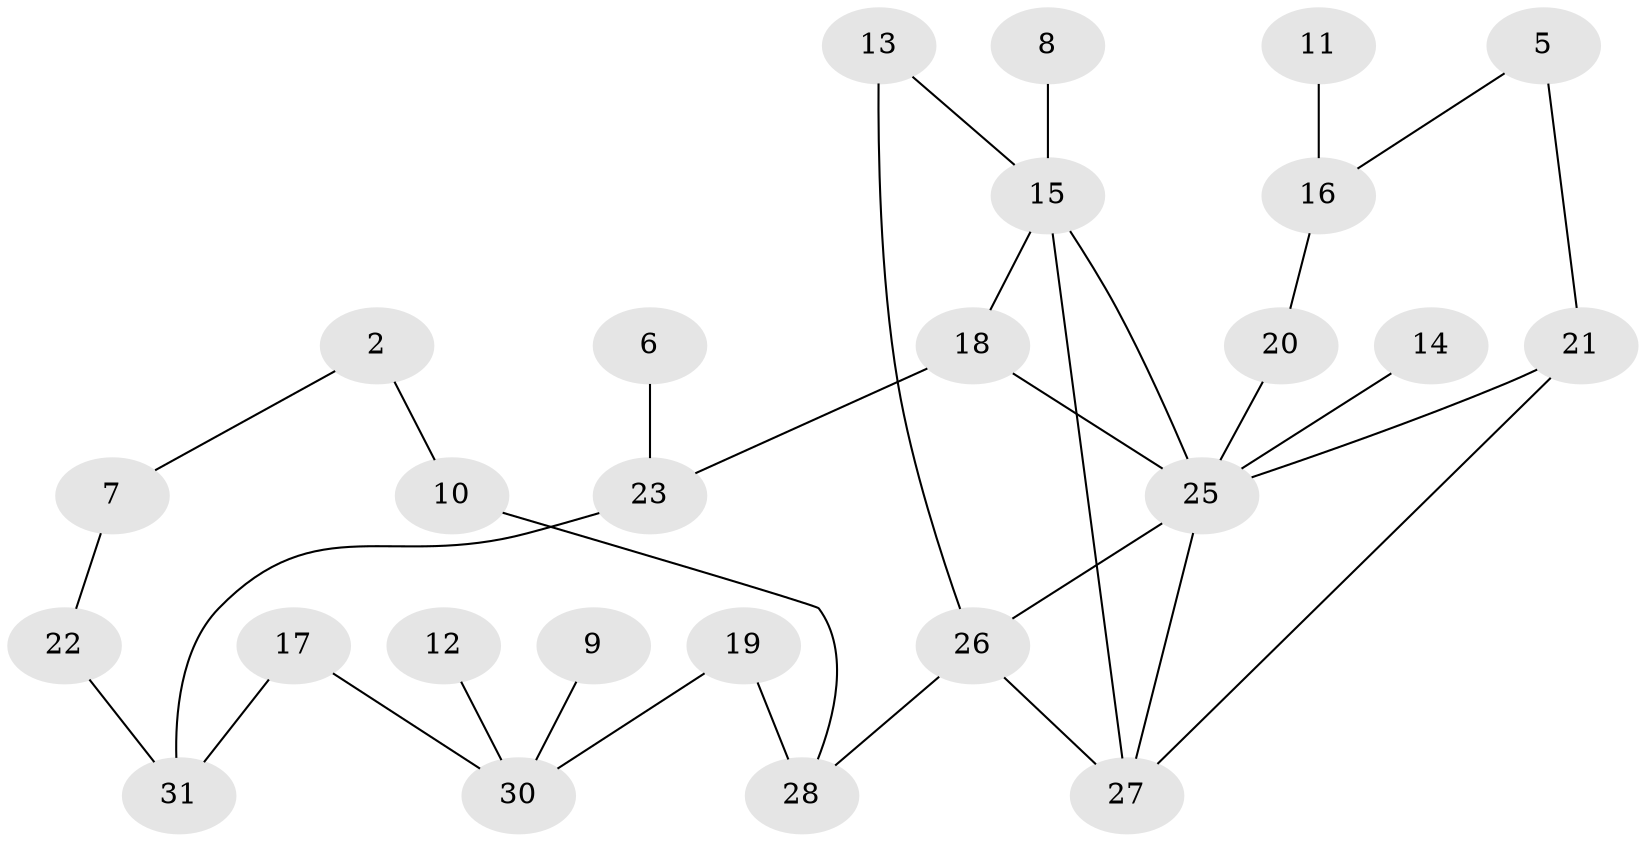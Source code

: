 // original degree distribution, {3: 0.2459016393442623, 0: 0.06557377049180328, 4: 0.08196721311475409, 1: 0.22950819672131148, 2: 0.36065573770491804, 5: 0.01639344262295082}
// Generated by graph-tools (version 1.1) at 2025/49/03/09/25 03:49:09]
// undirected, 26 vertices, 33 edges
graph export_dot {
graph [start="1"]
  node [color=gray90,style=filled];
  2;
  5;
  6;
  7;
  8;
  9;
  10;
  11;
  12;
  13;
  14;
  15;
  16;
  17;
  18;
  19;
  20;
  21;
  22;
  23;
  25;
  26;
  27;
  28;
  30;
  31;
  2 -- 7 [weight=1.0];
  2 -- 10 [weight=1.0];
  5 -- 16 [weight=1.0];
  5 -- 21 [weight=1.0];
  6 -- 23 [weight=1.0];
  7 -- 22 [weight=1.0];
  8 -- 15 [weight=1.0];
  9 -- 30 [weight=1.0];
  10 -- 28 [weight=1.0];
  11 -- 16 [weight=1.0];
  12 -- 30 [weight=1.0];
  13 -- 15 [weight=1.0];
  13 -- 26 [weight=1.0];
  14 -- 25 [weight=1.0];
  15 -- 18 [weight=1.0];
  15 -- 25 [weight=1.0];
  15 -- 27 [weight=1.0];
  16 -- 20 [weight=1.0];
  17 -- 30 [weight=1.0];
  17 -- 31 [weight=1.0];
  18 -- 23 [weight=1.0];
  18 -- 25 [weight=1.0];
  19 -- 28 [weight=2.0];
  19 -- 30 [weight=1.0];
  20 -- 25 [weight=1.0];
  21 -- 25 [weight=1.0];
  21 -- 27 [weight=1.0];
  22 -- 31 [weight=1.0];
  23 -- 31 [weight=1.0];
  25 -- 26 [weight=1.0];
  25 -- 27 [weight=1.0];
  26 -- 27 [weight=1.0];
  26 -- 28 [weight=1.0];
}
